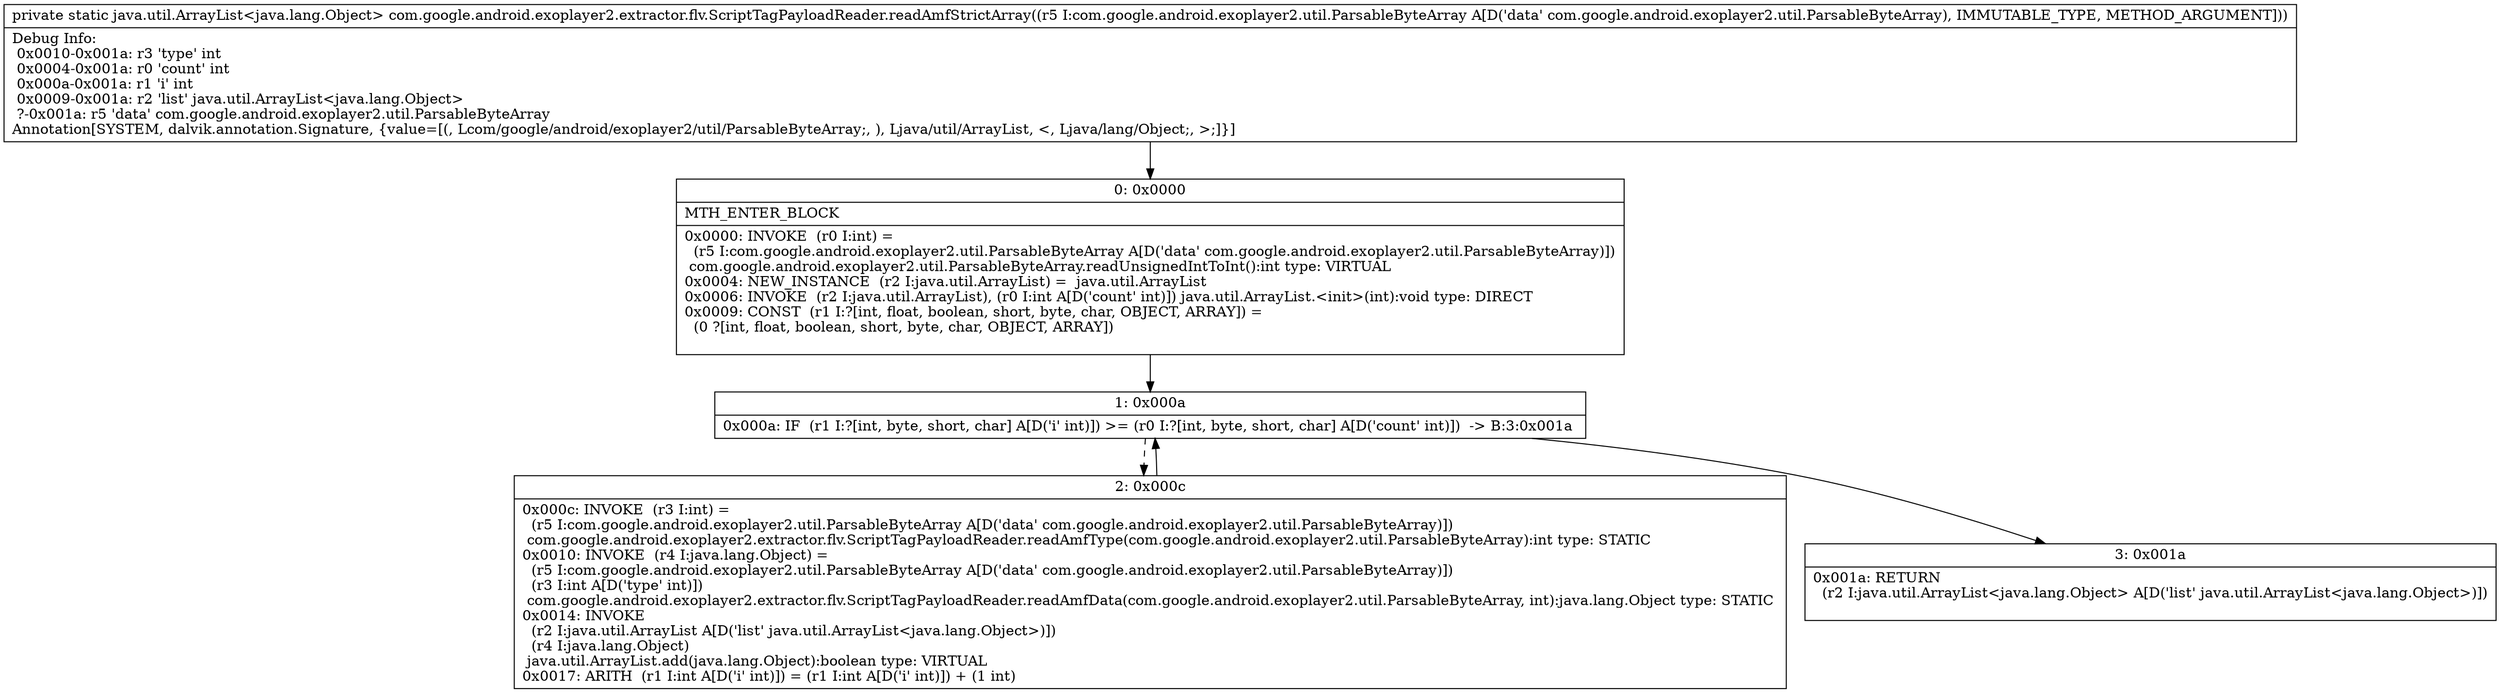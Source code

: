 digraph "CFG forcom.google.android.exoplayer2.extractor.flv.ScriptTagPayloadReader.readAmfStrictArray(Lcom\/google\/android\/exoplayer2\/util\/ParsableByteArray;)Ljava\/util\/ArrayList;" {
Node_0 [shape=record,label="{0\:\ 0x0000|MTH_ENTER_BLOCK\l|0x0000: INVOKE  (r0 I:int) = \l  (r5 I:com.google.android.exoplayer2.util.ParsableByteArray A[D('data' com.google.android.exoplayer2.util.ParsableByteArray)])\l com.google.android.exoplayer2.util.ParsableByteArray.readUnsignedIntToInt():int type: VIRTUAL \l0x0004: NEW_INSTANCE  (r2 I:java.util.ArrayList) =  java.util.ArrayList \l0x0006: INVOKE  (r2 I:java.util.ArrayList), (r0 I:int A[D('count' int)]) java.util.ArrayList.\<init\>(int):void type: DIRECT \l0x0009: CONST  (r1 I:?[int, float, boolean, short, byte, char, OBJECT, ARRAY]) = \l  (0 ?[int, float, boolean, short, byte, char, OBJECT, ARRAY])\l \l}"];
Node_1 [shape=record,label="{1\:\ 0x000a|0x000a: IF  (r1 I:?[int, byte, short, char] A[D('i' int)]) \>= (r0 I:?[int, byte, short, char] A[D('count' int)])  \-\> B:3:0x001a \l}"];
Node_2 [shape=record,label="{2\:\ 0x000c|0x000c: INVOKE  (r3 I:int) = \l  (r5 I:com.google.android.exoplayer2.util.ParsableByteArray A[D('data' com.google.android.exoplayer2.util.ParsableByteArray)])\l com.google.android.exoplayer2.extractor.flv.ScriptTagPayloadReader.readAmfType(com.google.android.exoplayer2.util.ParsableByteArray):int type: STATIC \l0x0010: INVOKE  (r4 I:java.lang.Object) = \l  (r5 I:com.google.android.exoplayer2.util.ParsableByteArray A[D('data' com.google.android.exoplayer2.util.ParsableByteArray)])\l  (r3 I:int A[D('type' int)])\l com.google.android.exoplayer2.extractor.flv.ScriptTagPayloadReader.readAmfData(com.google.android.exoplayer2.util.ParsableByteArray, int):java.lang.Object type: STATIC \l0x0014: INVOKE  \l  (r2 I:java.util.ArrayList A[D('list' java.util.ArrayList\<java.lang.Object\>)])\l  (r4 I:java.lang.Object)\l java.util.ArrayList.add(java.lang.Object):boolean type: VIRTUAL \l0x0017: ARITH  (r1 I:int A[D('i' int)]) = (r1 I:int A[D('i' int)]) + (1 int) \l}"];
Node_3 [shape=record,label="{3\:\ 0x001a|0x001a: RETURN  \l  (r2 I:java.util.ArrayList\<java.lang.Object\> A[D('list' java.util.ArrayList\<java.lang.Object\>)])\l \l}"];
MethodNode[shape=record,label="{private static java.util.ArrayList\<java.lang.Object\> com.google.android.exoplayer2.extractor.flv.ScriptTagPayloadReader.readAmfStrictArray((r5 I:com.google.android.exoplayer2.util.ParsableByteArray A[D('data' com.google.android.exoplayer2.util.ParsableByteArray), IMMUTABLE_TYPE, METHOD_ARGUMENT]))  | Debug Info:\l  0x0010\-0x001a: r3 'type' int\l  0x0004\-0x001a: r0 'count' int\l  0x000a\-0x001a: r1 'i' int\l  0x0009\-0x001a: r2 'list' java.util.ArrayList\<java.lang.Object\>\l  ?\-0x001a: r5 'data' com.google.android.exoplayer2.util.ParsableByteArray\lAnnotation[SYSTEM, dalvik.annotation.Signature, \{value=[(, Lcom\/google\/android\/exoplayer2\/util\/ParsableByteArray;, ), Ljava\/util\/ArrayList, \<, Ljava\/lang\/Object;, \>;]\}]\l}"];
MethodNode -> Node_0;
Node_0 -> Node_1;
Node_1 -> Node_2[style=dashed];
Node_1 -> Node_3;
Node_2 -> Node_1;
}

